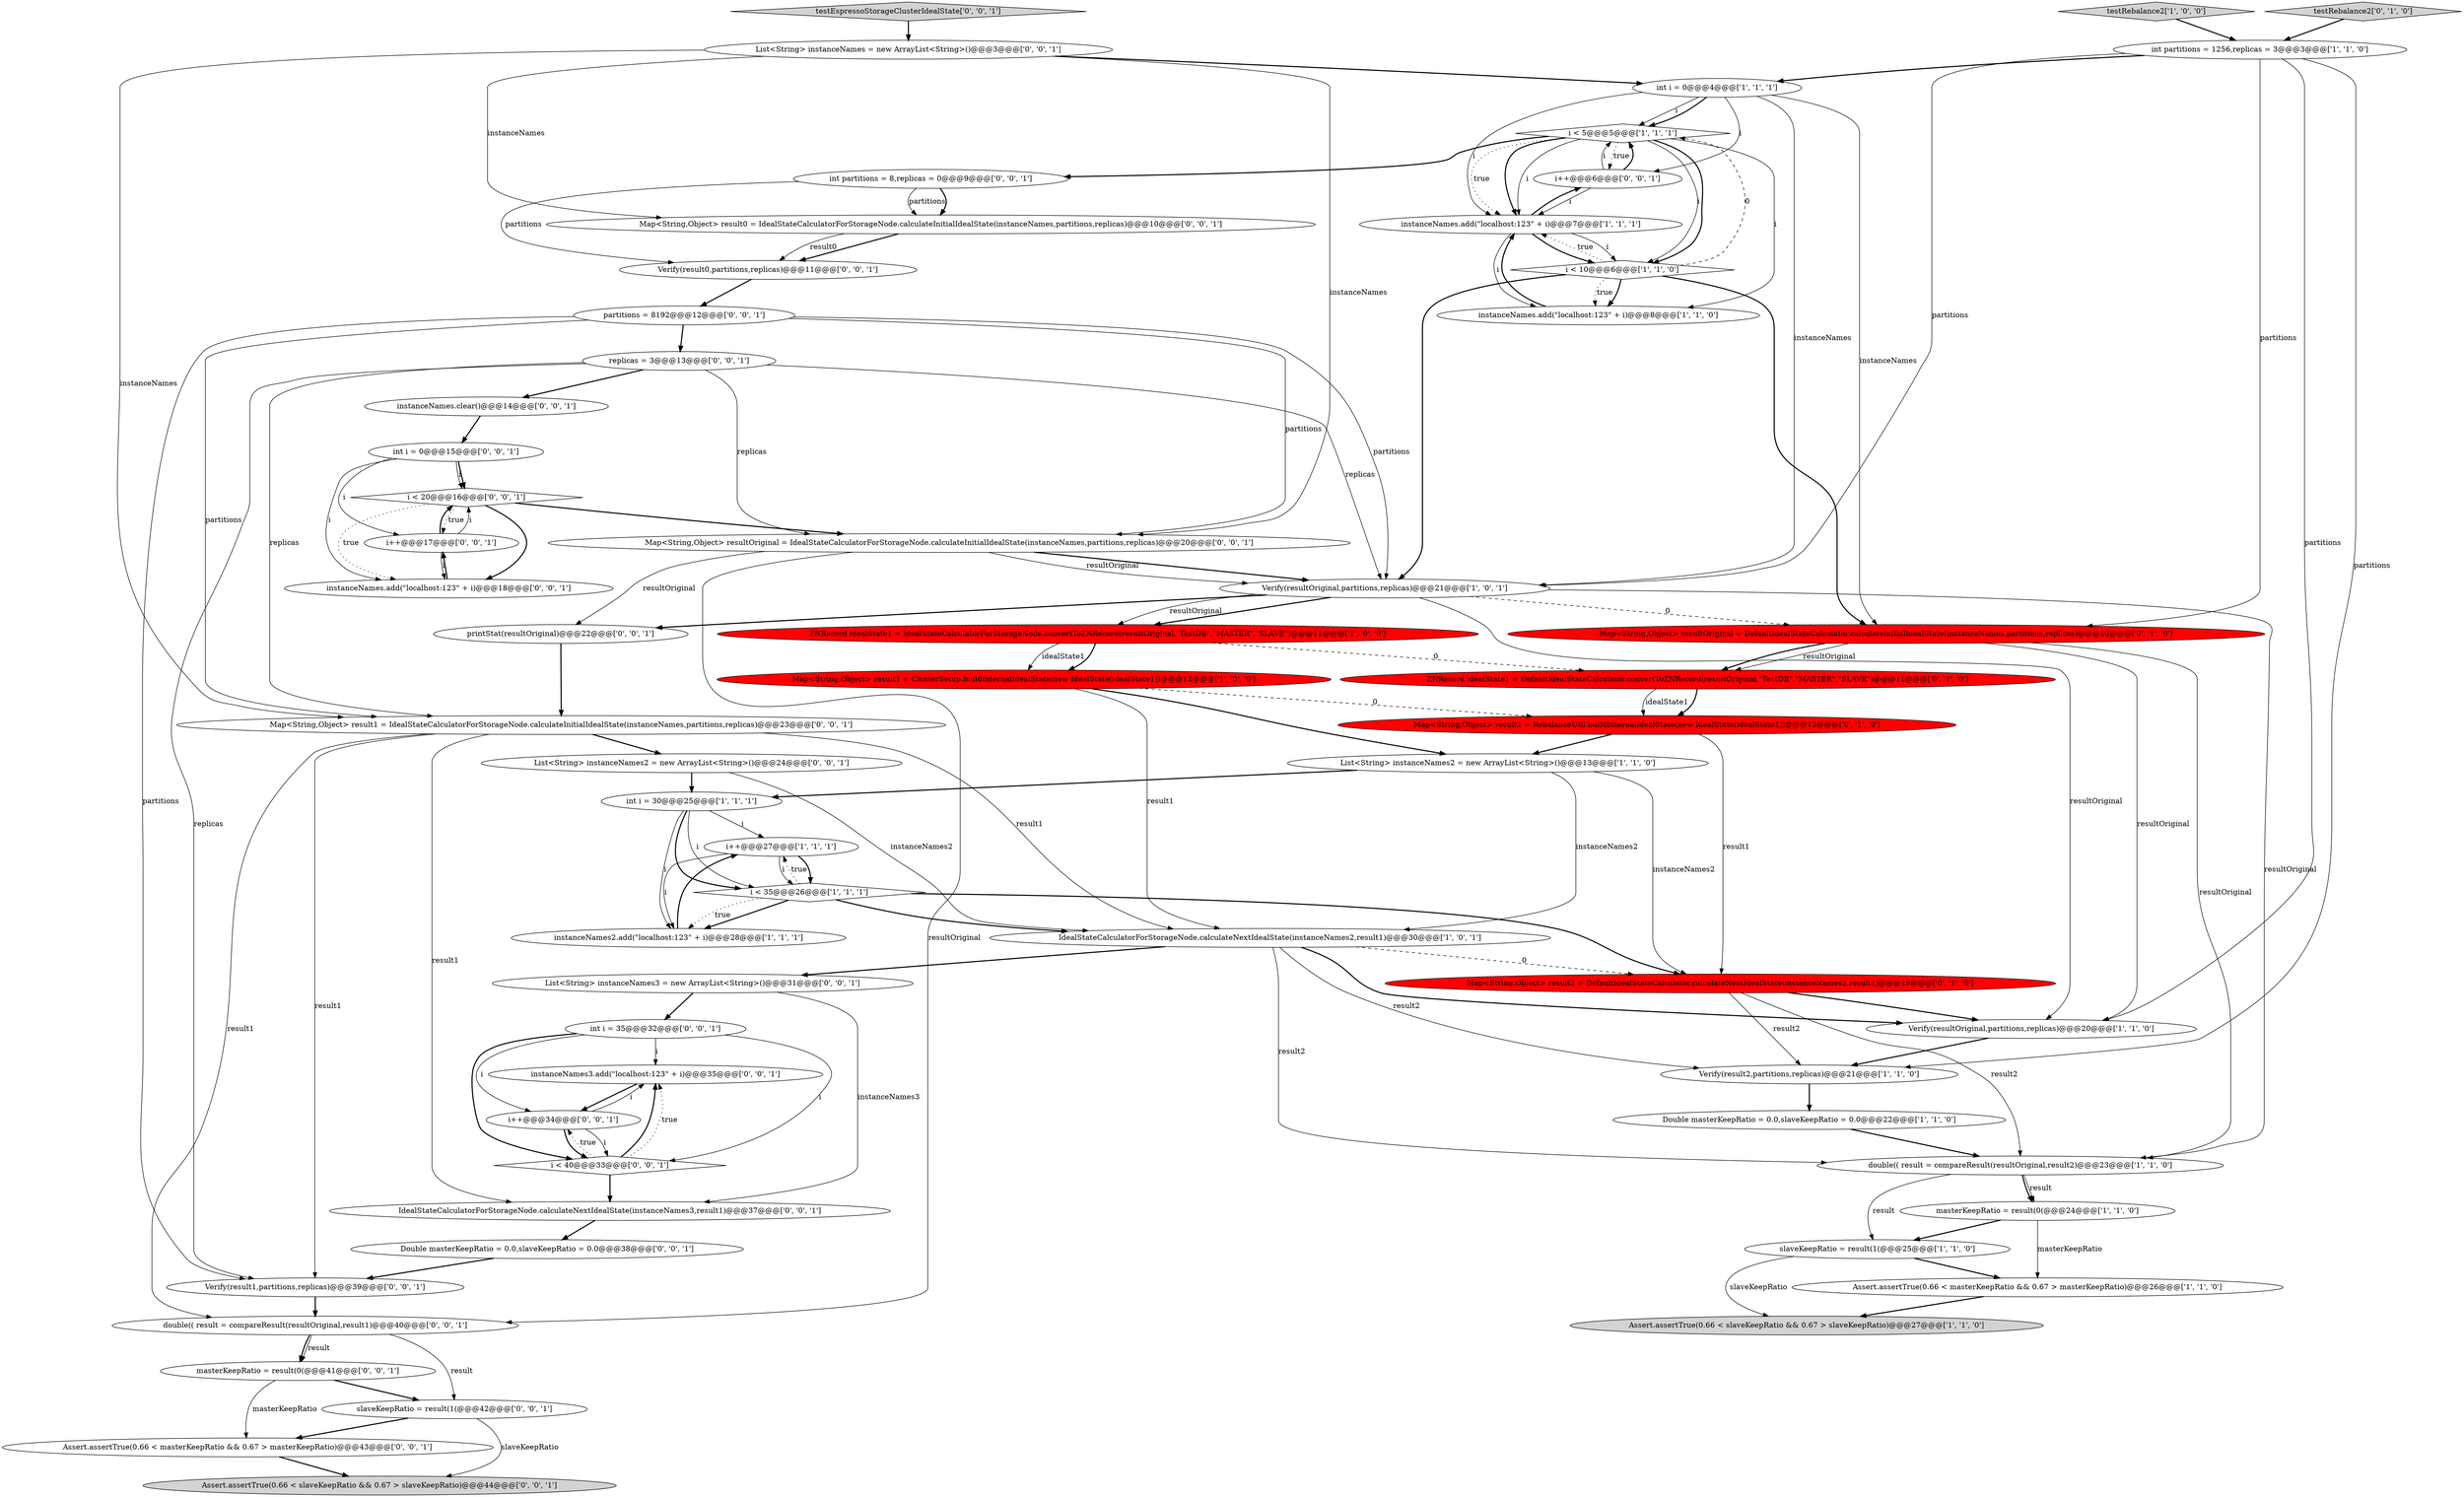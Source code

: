 digraph {
45 [style = filled, label = "i < 20@@@16@@@['0', '0', '1']", fillcolor = white, shape = diamond image = "AAA0AAABBB3BBB"];
52 [style = filled, label = "instanceNames.clear()@@@14@@@['0', '0', '1']", fillcolor = white, shape = ellipse image = "AAA0AAABBB3BBB"];
6 [style = filled, label = "List<String> instanceNames2 = new ArrayList<String>()@@@13@@@['1', '1', '0']", fillcolor = white, shape = ellipse image = "AAA0AAABBB1BBB"];
10 [style = filled, label = "int i = 30@@@25@@@['1', '1', '1']", fillcolor = white, shape = ellipse image = "AAA0AAABBB1BBB"];
55 [style = filled, label = "i++@@@17@@@['0', '0', '1']", fillcolor = white, shape = ellipse image = "AAA0AAABBB3BBB"];
26 [style = filled, label = "Map<String,Object> result2 = DefaultIdealStateCalculator.calculateNextIdealState(instanceNames2,result1)@@@19@@@['0', '1', '0']", fillcolor = red, shape = ellipse image = "AAA1AAABBB2BBB"];
16 [style = filled, label = "Verify(result2,partitions,replicas)@@@21@@@['1', '1', '0']", fillcolor = white, shape = ellipse image = "AAA0AAABBB1BBB"];
46 [style = filled, label = "instanceNames.add(\"localhost:123\" + i)@@@18@@@['0', '0', '1']", fillcolor = white, shape = ellipse image = "AAA0AAABBB3BBB"];
9 [style = filled, label = "Verify(resultOriginal,partitions,replicas)@@@20@@@['1', '1', '0']", fillcolor = white, shape = ellipse image = "AAA0AAABBB1BBB"];
36 [style = filled, label = "replicas = 3@@@13@@@['0', '0', '1']", fillcolor = white, shape = ellipse image = "AAA0AAABBB3BBB"];
53 [style = filled, label = "printStat(resultOriginal)@@@22@@@['0', '0', '1']", fillcolor = white, shape = ellipse image = "AAA0AAABBB3BBB"];
0 [style = filled, label = "i++@@@27@@@['1', '1', '1']", fillcolor = white, shape = ellipse image = "AAA0AAABBB1BBB"];
41 [style = filled, label = "List<String> instanceNames3 = new ArrayList<String>()@@@31@@@['0', '0', '1']", fillcolor = white, shape = ellipse image = "AAA0AAABBB3BBB"];
2 [style = filled, label = "i < 5@@@5@@@['1', '1', '1']", fillcolor = white, shape = diamond image = "AAA0AAABBB1BBB"];
34 [style = filled, label = "Verify(result1,partitions,replicas)@@@39@@@['0', '0', '1']", fillcolor = white, shape = ellipse image = "AAA0AAABBB3BBB"];
49 [style = filled, label = "Assert.assertTrue(0.66 < slaveKeepRatio && 0.67 > slaveKeepRatio)@@@44@@@['0', '0', '1']", fillcolor = lightgray, shape = ellipse image = "AAA0AAABBB3BBB"];
24 [style = filled, label = "Map<String,Object> result1 = RebalanceUtil.buildInternalIdealState(new IdealState(idealState1))@@@12@@@['0', '1', '0']", fillcolor = red, shape = ellipse image = "AAA1AAABBB2BBB"];
37 [style = filled, label = "int partitions = 8,replicas = 0@@@9@@@['0', '0', '1']", fillcolor = white, shape = ellipse image = "AAA0AAABBB3BBB"];
23 [style = filled, label = "double(( result = compareResult(resultOriginal,result2)@@@23@@@['1', '1', '0']", fillcolor = white, shape = ellipse image = "AAA0AAABBB1BBB"];
5 [style = filled, label = "Assert.assertTrue(0.66 < slaveKeepRatio && 0.67 > slaveKeepRatio)@@@27@@@['1', '1', '0']", fillcolor = lightgray, shape = ellipse image = "AAA0AAABBB1BBB"];
4 [style = filled, label = "int i = 0@@@4@@@['1', '1', '1']", fillcolor = white, shape = ellipse image = "AAA0AAABBB1BBB"];
51 [style = filled, label = "i++@@@6@@@['0', '0', '1']", fillcolor = white, shape = ellipse image = "AAA0AAABBB3BBB"];
14 [style = filled, label = "instanceNames2.add(\"localhost:123\" + i)@@@28@@@['1', '1', '1']", fillcolor = white, shape = ellipse image = "AAA0AAABBB1BBB"];
38 [style = filled, label = "Map<String,Object> resultOriginal = IdealStateCalculatorForStorageNode.calculateInitialIdealState(instanceNames,partitions,replicas)@@@20@@@['0', '0', '1']", fillcolor = white, shape = ellipse image = "AAA0AAABBB3BBB"];
1 [style = filled, label = "Double masterKeepRatio = 0.0,slaveKeepRatio = 0.0@@@22@@@['1', '1', '0']", fillcolor = white, shape = ellipse image = "AAA0AAABBB1BBB"];
33 [style = filled, label = "List<String> instanceNames = new ArrayList<String>()@@@3@@@['0', '0', '1']", fillcolor = white, shape = ellipse image = "AAA0AAABBB3BBB"];
40 [style = filled, label = "Double masterKeepRatio = 0.0,slaveKeepRatio = 0.0@@@38@@@['0', '0', '1']", fillcolor = white, shape = ellipse image = "AAA0AAABBB3BBB"];
43 [style = filled, label = "partitions = 8192@@@12@@@['0', '0', '1']", fillcolor = white, shape = ellipse image = "AAA0AAABBB3BBB"];
29 [style = filled, label = "List<String> instanceNames2 = new ArrayList<String>()@@@24@@@['0', '0', '1']", fillcolor = white, shape = ellipse image = "AAA0AAABBB3BBB"];
21 [style = filled, label = "Map<String,Object> result1 = ClusterSetup.buildInternalIdealState(new IdealState(idealState1))@@@12@@@['1', '0', '0']", fillcolor = red, shape = ellipse image = "AAA1AAABBB1BBB"];
19 [style = filled, label = "testRebalance2['1', '0', '0']", fillcolor = lightgray, shape = diamond image = "AAA0AAABBB1BBB"];
31 [style = filled, label = "masterKeepRatio = result(0(@@@41@@@['0', '0', '1']", fillcolor = white, shape = ellipse image = "AAA0AAABBB3BBB"];
3 [style = filled, label = "masterKeepRatio = result(0(@@@24@@@['1', '1', '0']", fillcolor = white, shape = ellipse image = "AAA0AAABBB1BBB"];
32 [style = filled, label = "testEspressoStorageClusterIdealState['0', '0', '1']", fillcolor = lightgray, shape = diamond image = "AAA0AAABBB3BBB"];
35 [style = filled, label = "int i = 0@@@15@@@['0', '0', '1']", fillcolor = white, shape = ellipse image = "AAA0AAABBB3BBB"];
27 [style = filled, label = "ZNRecord idealState1 = DefaultIdealStateCalculator.convertToZNRecord(resultOriginal,\"TestDB\",\"MASTER\",\"SLAVE\")@@@11@@@['0', '1', '0']", fillcolor = red, shape = ellipse image = "AAA1AAABBB2BBB"];
54 [style = filled, label = "instanceNames3.add(\"localhost:123\" + i)@@@35@@@['0', '0', '1']", fillcolor = white, shape = ellipse image = "AAA0AAABBB3BBB"];
56 [style = filled, label = "int i = 35@@@32@@@['0', '0', '1']", fillcolor = white, shape = ellipse image = "AAA0AAABBB3BBB"];
39 [style = filled, label = "Map<String,Object> result0 = IdealStateCalculatorForStorageNode.calculateInitialIdealState(instanceNames,partitions,replicas)@@@10@@@['0', '0', '1']", fillcolor = white, shape = ellipse image = "AAA0AAABBB3BBB"];
7 [style = filled, label = "Verify(resultOriginal,partitions,replicas)@@@21@@@['1', '0', '1']", fillcolor = white, shape = ellipse image = "AAA0AAABBB1BBB"];
17 [style = filled, label = "i < 10@@@6@@@['1', '1', '0']", fillcolor = white, shape = diamond image = "AAA0AAABBB1BBB"];
48 [style = filled, label = "IdealStateCalculatorForStorageNode.calculateNextIdealState(instanceNames3,result1)@@@37@@@['0', '0', '1']", fillcolor = white, shape = ellipse image = "AAA0AAABBB3BBB"];
42 [style = filled, label = "Verify(result0,partitions,replicas)@@@11@@@['0', '0', '1']", fillcolor = white, shape = ellipse image = "AAA0AAABBB3BBB"];
13 [style = filled, label = "instanceNames.add(\"localhost:123\" + i)@@@8@@@['1', '1', '0']", fillcolor = white, shape = ellipse image = "AAA0AAABBB1BBB"];
44 [style = filled, label = "Map<String,Object> result1 = IdealStateCalculatorForStorageNode.calculateInitialIdealState(instanceNames,partitions,replicas)@@@23@@@['0', '0', '1']", fillcolor = white, shape = ellipse image = "AAA0AAABBB3BBB"];
11 [style = filled, label = "i < 35@@@26@@@['1', '1', '1']", fillcolor = white, shape = diamond image = "AAA0AAABBB1BBB"];
28 [style = filled, label = "Map<String,Object> resultOriginal = DefaultIdealStateCalculator.calculateInitialIdealState(instanceNames,partitions,replicas)@@@10@@@['0', '1', '0']", fillcolor = red, shape = ellipse image = "AAA1AAABBB2BBB"];
58 [style = filled, label = "Assert.assertTrue(0.66 < masterKeepRatio && 0.67 > masterKeepRatio)@@@43@@@['0', '0', '1']", fillcolor = white, shape = ellipse image = "AAA0AAABBB3BBB"];
47 [style = filled, label = "slaveKeepRatio = result(1(@@@42@@@['0', '0', '1']", fillcolor = white, shape = ellipse image = "AAA0AAABBB3BBB"];
8 [style = filled, label = "ZNRecord idealState1 = IdealStateCalculatorForStorageNode.convertToZNRecord(resultOriginal,\"TestDB\",\"MASTER\",\"SLAVE\")@@@11@@@['1', '0', '0']", fillcolor = red, shape = ellipse image = "AAA1AAABBB1BBB"];
15 [style = filled, label = "instanceNames.add(\"localhost:123\" + i)@@@7@@@['1', '1', '1']", fillcolor = white, shape = ellipse image = "AAA0AAABBB1BBB"];
50 [style = filled, label = "double(( result = compareResult(resultOriginal,result1)@@@40@@@['0', '0', '1']", fillcolor = white, shape = ellipse image = "AAA0AAABBB3BBB"];
12 [style = filled, label = "Assert.assertTrue(0.66 < masterKeepRatio && 0.67 > masterKeepRatio)@@@26@@@['1', '1', '0']", fillcolor = white, shape = ellipse image = "AAA0AAABBB1BBB"];
30 [style = filled, label = "i++@@@34@@@['0', '0', '1']", fillcolor = white, shape = ellipse image = "AAA0AAABBB3BBB"];
57 [style = filled, label = "i < 40@@@33@@@['0', '0', '1']", fillcolor = white, shape = diamond image = "AAA0AAABBB3BBB"];
20 [style = filled, label = "int partitions = 1256,replicas = 3@@@3@@@['1', '1', '0']", fillcolor = white, shape = ellipse image = "AAA0AAABBB1BBB"];
22 [style = filled, label = "slaveKeepRatio = result(1(@@@25@@@['1', '1', '0']", fillcolor = white, shape = ellipse image = "AAA0AAABBB1BBB"];
25 [style = filled, label = "testRebalance2['0', '1', '0']", fillcolor = lightgray, shape = diamond image = "AAA0AAABBB2BBB"];
18 [style = filled, label = "IdealStateCalculatorForStorageNode.calculateNextIdealState(instanceNames2,result1)@@@30@@@['1', '0', '1']", fillcolor = white, shape = ellipse image = "AAA0AAABBB1BBB"];
26->16 [style = solid, label="result2"];
30->57 [style = solid, label="i"];
12->5 [style = bold, label=""];
11->14 [style = bold, label=""];
8->21 [style = solid, label="idealState1"];
2->15 [style = dotted, label="true"];
4->51 [style = solid, label="i"];
53->44 [style = bold, label=""];
26->9 [style = bold, label=""];
22->5 [style = solid, label="slaveKeepRatio"];
23->3 [style = solid, label="result"];
33->39 [style = solid, label="instanceNames"];
7->8 [style = bold, label=""];
34->50 [style = bold, label=""];
6->18 [style = solid, label="instanceNames2"];
9->16 [style = bold, label=""];
1->23 [style = bold, label=""];
4->2 [style = solid, label="i"];
15->17 [style = bold, label=""];
4->7 [style = solid, label="instanceNames"];
17->15 [style = dotted, label="true"];
38->7 [style = bold, label=""];
4->15 [style = solid, label="i"];
11->0 [style = dotted, label="true"];
45->38 [style = bold, label=""];
2->15 [style = bold, label=""];
43->7 [style = solid, label="partitions"];
37->42 [style = solid, label="partitions"];
35->45 [style = bold, label=""];
21->24 [style = dashed, label="0"];
52->35 [style = bold, label=""];
10->11 [style = bold, label=""];
55->46 [style = solid, label="i"];
57->54 [style = bold, label=""];
29->18 [style = solid, label="instanceNames2"];
20->28 [style = solid, label="partitions"];
57->54 [style = dotted, label="true"];
37->39 [style = solid, label="partitions"];
55->45 [style = solid, label="i"];
19->20 [style = bold, label=""];
11->14 [style = dotted, label="true"];
23->3 [style = bold, label=""];
4->2 [style = bold, label=""];
40->34 [style = bold, label=""];
56->57 [style = bold, label=""];
47->49 [style = solid, label="slaveKeepRatio"];
3->12 [style = solid, label="masterKeepRatio"];
38->7 [style = solid, label="resultOriginal"];
11->18 [style = bold, label=""];
47->58 [style = bold, label=""];
10->11 [style = solid, label="i"];
38->50 [style = solid, label="resultOriginal"];
44->34 [style = solid, label="result1"];
44->48 [style = solid, label="result1"];
33->38 [style = solid, label="instanceNames"];
50->31 [style = bold, label=""];
18->9 [style = bold, label=""];
28->9 [style = solid, label="resultOriginal"];
31->47 [style = bold, label=""];
13->15 [style = bold, label=""];
45->46 [style = bold, label=""];
18->41 [style = bold, label=""];
2->17 [style = solid, label="i"];
10->14 [style = solid, label="i"];
39->42 [style = bold, label=""];
24->26 [style = solid, label="result1"];
35->46 [style = solid, label="i"];
56->54 [style = solid, label="i"];
11->26 [style = bold, label=""];
17->2 [style = dashed, label="0"];
2->17 [style = bold, label=""];
31->58 [style = solid, label="masterKeepRatio"];
43->38 [style = solid, label="partitions"];
45->46 [style = dotted, label="true"];
36->52 [style = bold, label=""];
20->16 [style = solid, label="partitions"];
44->29 [style = bold, label=""];
33->4 [style = bold, label=""];
7->8 [style = solid, label="resultOriginal"];
43->36 [style = bold, label=""];
44->18 [style = solid, label="result1"];
57->30 [style = dotted, label="true"];
10->0 [style = solid, label="i"];
0->11 [style = bold, label=""];
20->7 [style = solid, label="partitions"];
2->13 [style = solid, label="i"];
21->18 [style = solid, label="result1"];
20->9 [style = solid, label="partitions"];
56->57 [style = solid, label="i"];
36->38 [style = solid, label="replicas"];
58->49 [style = bold, label=""];
32->33 [style = bold, label=""];
26->23 [style = solid, label="result2"];
50->31 [style = solid, label="result"];
25->20 [style = bold, label=""];
35->55 [style = solid, label="i"];
36->34 [style = solid, label="replicas"];
16->1 [style = bold, label=""];
7->28 [style = dashed, label="0"];
51->2 [style = bold, label=""];
6->10 [style = bold, label=""];
36->44 [style = solid, label="replicas"];
44->50 [style = solid, label="result1"];
29->10 [style = bold, label=""];
27->24 [style = bold, label=""];
17->13 [style = bold, label=""];
27->24 [style = solid, label="idealState1"];
51->15 [style = solid, label="i"];
43->44 [style = solid, label="partitions"];
41->48 [style = solid, label="instanceNames3"];
37->39 [style = bold, label=""];
46->55 [style = bold, label=""];
43->34 [style = solid, label="partitions"];
28->27 [style = solid, label="resultOriginal"];
42->43 [style = bold, label=""];
38->53 [style = solid, label="resultOriginal"];
21->6 [style = bold, label=""];
7->9 [style = solid, label="resultOriginal"];
28->23 [style = solid, label="resultOriginal"];
30->57 [style = bold, label=""];
6->26 [style = solid, label="instanceNames2"];
41->56 [style = bold, label=""];
54->30 [style = bold, label=""];
15->13 [style = solid, label="i"];
35->45 [style = solid, label="i"];
3->22 [style = bold, label=""];
2->15 [style = solid, label="i"];
48->40 [style = bold, label=""];
33->44 [style = solid, label="instanceNames"];
20->4 [style = bold, label=""];
57->48 [style = bold, label=""];
17->7 [style = bold, label=""];
15->17 [style = solid, label="i"];
18->23 [style = solid, label="result2"];
0->14 [style = solid, label="i"];
17->28 [style = bold, label=""];
30->54 [style = solid, label="i"];
56->30 [style = solid, label="i"];
14->0 [style = bold, label=""];
23->22 [style = solid, label="result"];
22->12 [style = bold, label=""];
0->11 [style = solid, label="i"];
45->55 [style = dotted, label="true"];
7->23 [style = solid, label="resultOriginal"];
8->21 [style = bold, label=""];
18->16 [style = solid, label="result2"];
8->27 [style = dashed, label="0"];
28->27 [style = bold, label=""];
51->2 [style = solid, label="i"];
2->37 [style = bold, label=""];
36->7 [style = solid, label="replicas"];
50->47 [style = solid, label="result"];
24->6 [style = bold, label=""];
4->28 [style = solid, label="instanceNames"];
39->42 [style = solid, label="result0"];
17->13 [style = dotted, label="true"];
55->45 [style = bold, label=""];
18->26 [style = dashed, label="0"];
7->53 [style = bold, label=""];
2->51 [style = dotted, label="true"];
15->51 [style = bold, label=""];
}
